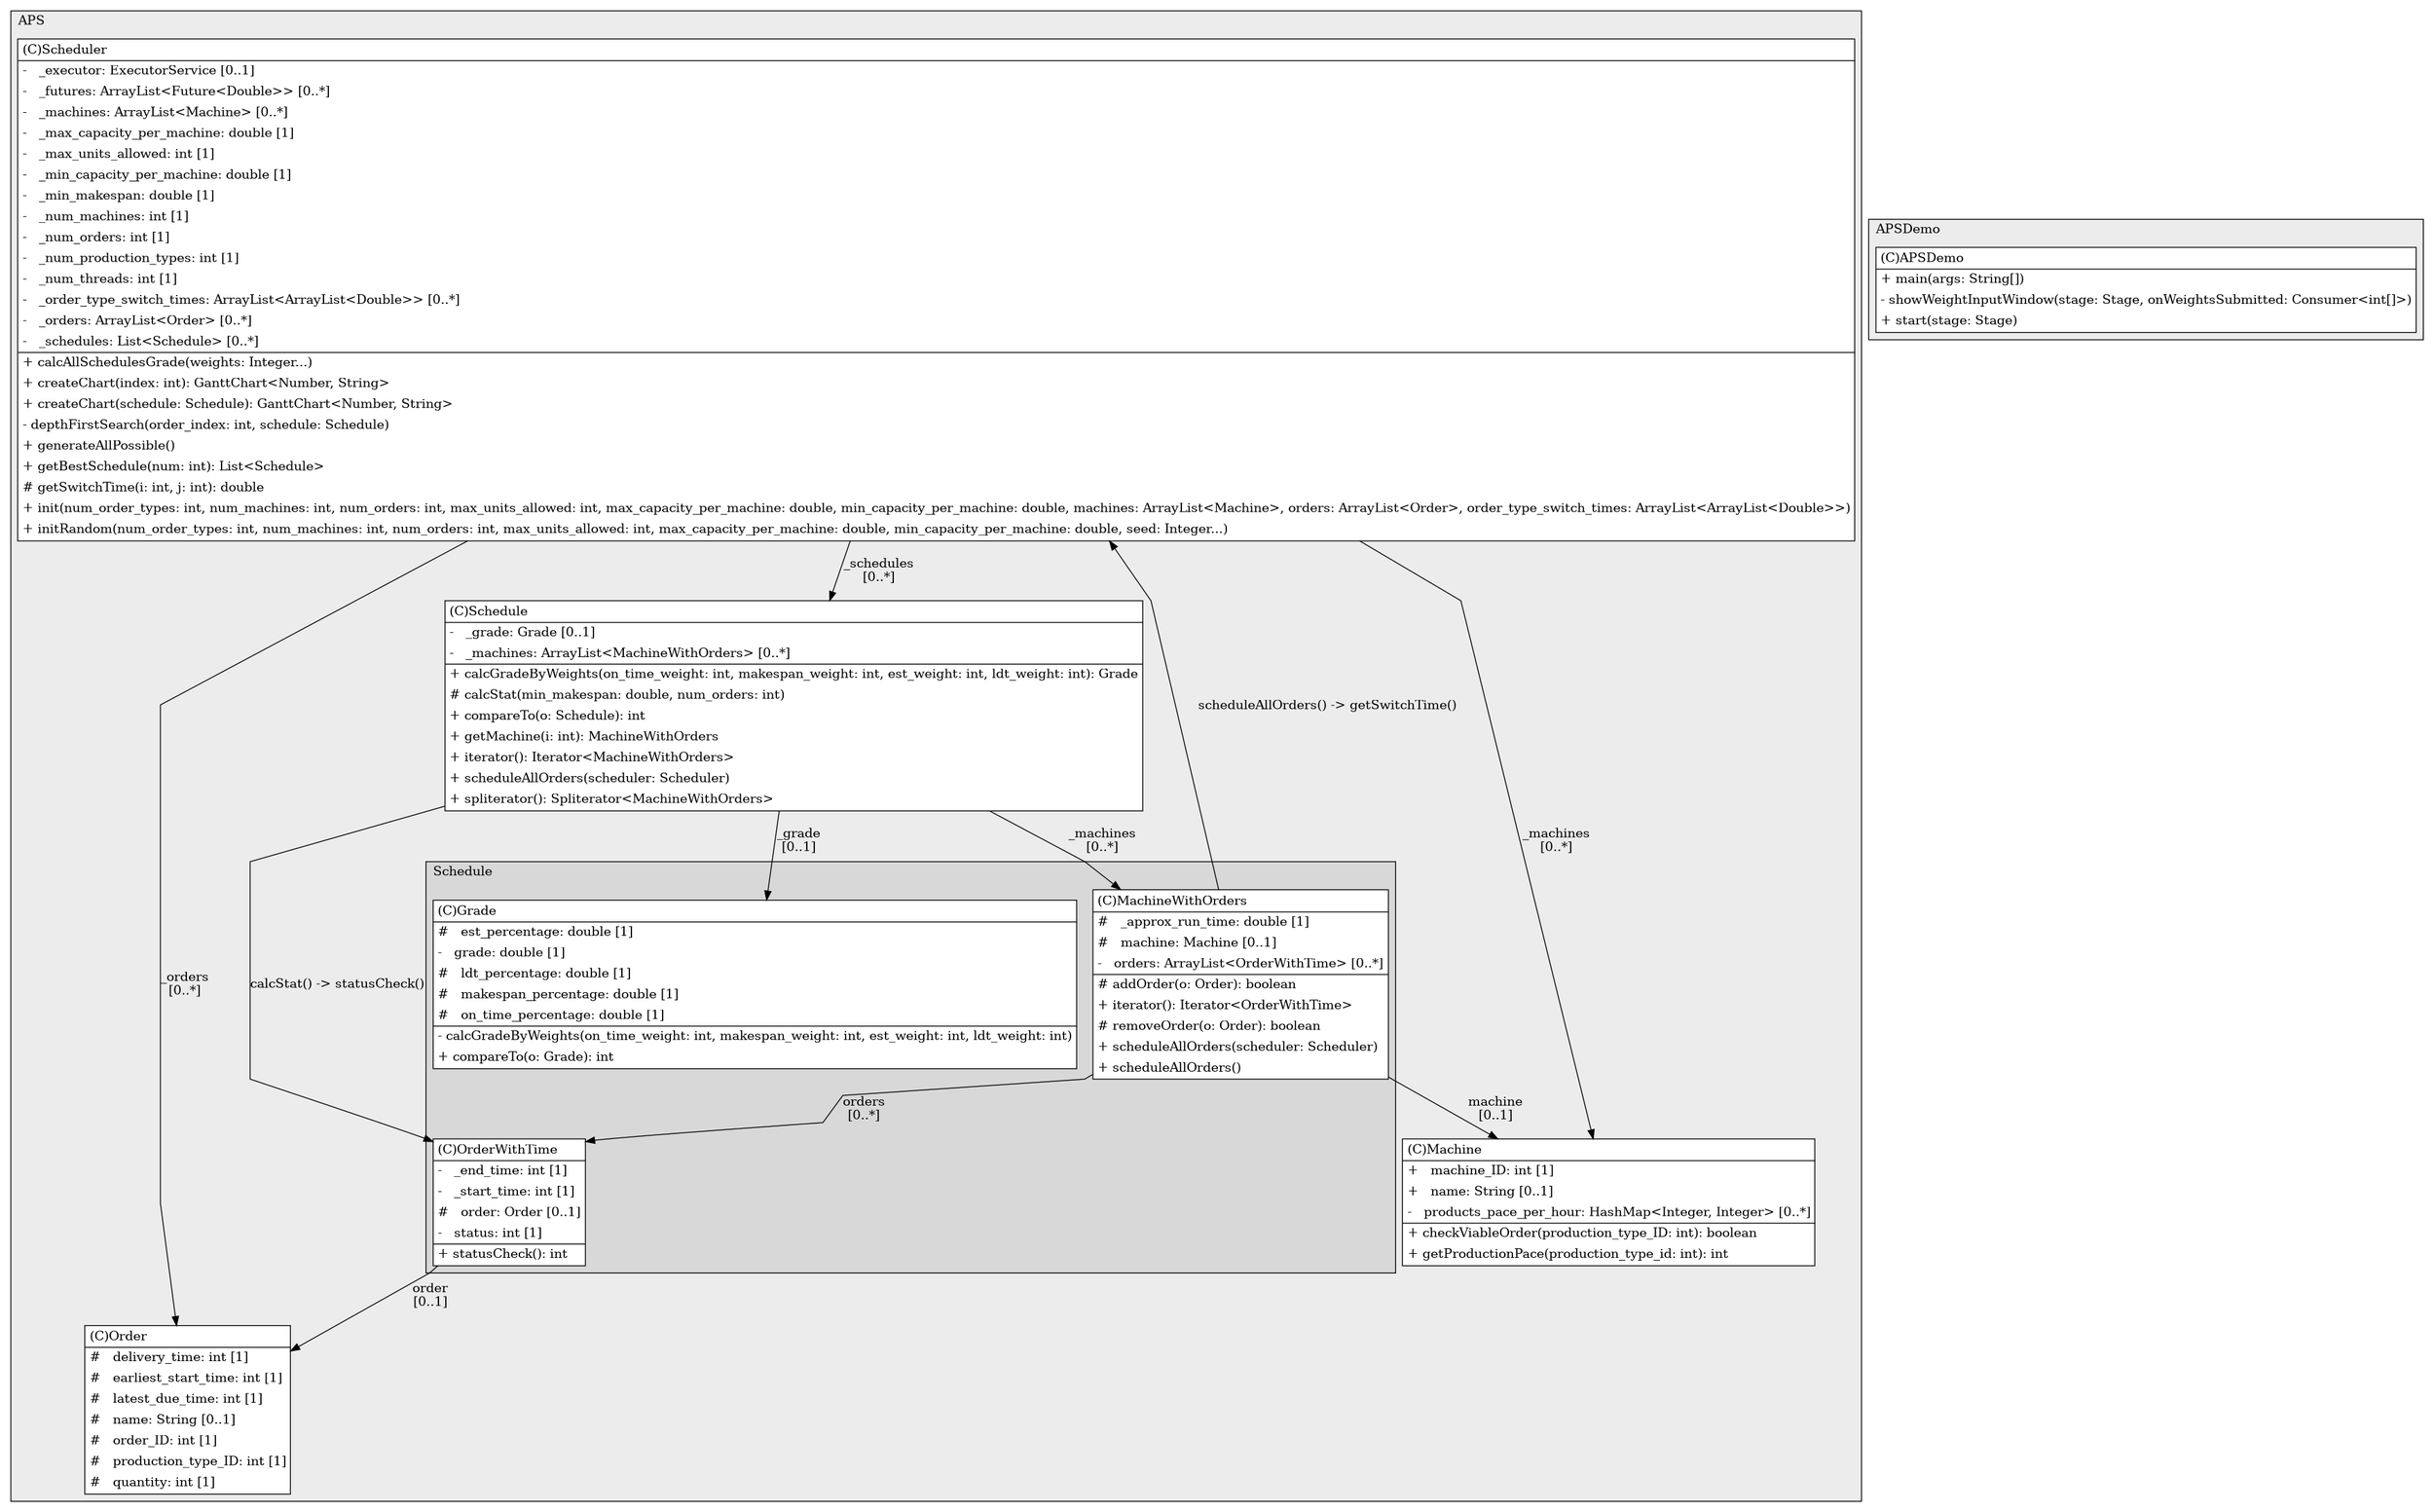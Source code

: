 @startuml

/' diagram meta data start
config=StructureConfiguration;
{
  "projectClassification": {
    "searchMode": "OpenProject", // OpenProject, AllProjects
    "includedProjects": "",
    "pathEndKeywords": "*.impl",
    "isClientPath": "",
    "isClientName": "",
    "isTestPath": "",
    "isTestName": "",
    "isMappingPath": "",
    "isMappingName": "",
    "isDataAccessPath": "",
    "isDataAccessName": "",
    "isDataStructurePath": "",
    "isDataStructureName": "",
    "isInterfaceStructuresPath": "",
    "isInterfaceStructuresName": "",
    "isEntryPointPath": "",
    "isEntryPointName": "",
    "treatFinalFieldsAsMandatory": false
  },
  "graphRestriction": {
    "classPackageExcludeFilter": "",
    "classPackageIncludeFilter": "",
    "classNameExcludeFilter": "",
    "classNameIncludeFilter": "",
    "methodNameExcludeFilter": "",
    "methodNameIncludeFilter": "",
    "removeByInheritance": "", // inheritance/annotation based filtering is done in a second step
    "removeByAnnotation": "",
    "removeByClassPackage": "", // cleanup the graph after inheritance/annotation based filtering is done
    "removeByClassName": "",
    "cutMappings": false,
    "cutEnum": true,
    "cutTests": true,
    "cutClient": true,
    "cutDataAccess": false,
    "cutInterfaceStructures": false,
    "cutDataStructures": false,
    "cutGetterAndSetter": true,
    "cutConstructors": true
  },
  "graphTraversal": {
    "forwardDepth": 6,
    "backwardDepth": 6,
    "classPackageExcludeFilter": "",
    "classPackageIncludeFilter": "",
    "classNameExcludeFilter": "",
    "classNameIncludeFilter": "",
    "methodNameExcludeFilter": "",
    "methodNameIncludeFilter": "",
    "hideMappings": false,
    "hideDataStructures": false,
    "hidePrivateMethods": true,
    "hideInterfaceCalls": true, // indirection: implementation -> interface (is hidden) -> implementation
    "onlyShowApplicationEntryPoints": false, // root node is included
    "useMethodCallsForStructureDiagram": "ForwardOnly" // ForwardOnly, BothDirections, No
  },
  "details": {
    "aggregation": "GroupByClass", // ByClass, GroupByClass, None
    "showClassGenericTypes": true,
    "showMethods": true,
    "showMethodParameterNames": true,
    "showMethodParameterTypes": true,
    "showMethodReturnType": true,
    "showPackageLevels": 2,
    "showDetailedClassStructure": true
  },
  "rootClass": "APSDemo",
  "extensionCallbackMethod": "" // qualified.class.name#methodName - signature: public static String method(String)
}
diagram meta data end '/



digraph g {
    rankdir="TB"
    splines=polyline
    

'nodes 
subgraph cluster_65028 { 
   	label=APS
	labeljust=l
	fillcolor="#ececec"
	style=filled
   
   Machine1858361680[
	label=<<TABLE BORDER="1" CELLBORDER="0" CELLPADDING="4" CELLSPACING="0">
<TR><TD ALIGN="LEFT" >(C)Machine</TD></TR>
<HR/>
<TR><TD ALIGN="LEFT" >+   machine_ID: int [1]</TD></TR>
<TR><TD ALIGN="LEFT" >+   name: String [0..1]</TD></TR>
<TR><TD ALIGN="LEFT" >-   products_pace_per_hour: HashMap&lt;Integer, Integer&gt; [0..*]</TD></TR>
<HR/>
<TR><TD ALIGN="LEFT" >+ checkViableOrder(production_type_ID: int): boolean</TD></TR>
<TR><TD ALIGN="LEFT" >+ getProductionPace(production_type_id: int): int</TD></TR>
</TABLE>>
	style=filled
	margin=0
	shape=plaintext
	fillcolor="#FFFFFF"
];

Order1858361680[
	label=<<TABLE BORDER="1" CELLBORDER="0" CELLPADDING="4" CELLSPACING="0">
<TR><TD ALIGN="LEFT" >(C)Order</TD></TR>
<HR/>
<TR><TD ALIGN="LEFT" >#   delivery_time: int [1]</TD></TR>
<TR><TD ALIGN="LEFT" >#   earliest_start_time: int [1]</TD></TR>
<TR><TD ALIGN="LEFT" >#   latest_due_time: int [1]</TD></TR>
<TR><TD ALIGN="LEFT" >#   name: String [0..1]</TD></TR>
<TR><TD ALIGN="LEFT" >#   order_ID: int [1]</TD></TR>
<TR><TD ALIGN="LEFT" >#   production_type_ID: int [1]</TD></TR>
<TR><TD ALIGN="LEFT" >#   quantity: int [1]</TD></TR>
</TABLE>>
	style=filled
	margin=0
	shape=plaintext
	fillcolor="#FFFFFF"
];

Schedule1858361680[
	label=<<TABLE BORDER="1" CELLBORDER="0" CELLPADDING="4" CELLSPACING="0">
<TR><TD ALIGN="LEFT" >(C)Schedule</TD></TR>
<HR/>
<TR><TD ALIGN="LEFT" >-   _grade: Grade [0..1]</TD></TR>
<TR><TD ALIGN="LEFT" >-   _machines: ArrayList&lt;MachineWithOrders&gt; [0..*]</TD></TR>
<HR/>
<TR><TD ALIGN="LEFT" >+ calcGradeByWeights(on_time_weight: int, makespan_weight: int, est_weight: int, ldt_weight: int): Grade</TD></TR>
<TR><TD ALIGN="LEFT" ># calcStat(min_makespan: double, num_orders: int)</TD></TR>
<TR><TD ALIGN="LEFT" >+ compareTo(o: Schedule): int</TD></TR>
<TR><TD ALIGN="LEFT" >+ getMachine(i: int): MachineWithOrders</TD></TR>
<TR><TD ALIGN="LEFT" >+ iterator(): Iterator&lt;MachineWithOrders&gt;</TD></TR>
<TR><TD ALIGN="LEFT" >+ scheduleAllOrders(scheduler: Scheduler)</TD></TR>
<TR><TD ALIGN="LEFT" >+ spliterator(): Spliterator&lt;MachineWithOrders&gt;</TD></TR>
</TABLE>>
	style=filled
	margin=0
	shape=plaintext
	fillcolor="#FFFFFF"
];

Scheduler1858361680[
	label=<<TABLE BORDER="1" CELLBORDER="0" CELLPADDING="4" CELLSPACING="0">
<TR><TD ALIGN="LEFT" >(C)Scheduler</TD></TR>
<HR/>
<TR><TD ALIGN="LEFT" >-   _executor: ExecutorService [0..1]</TD></TR>
<TR><TD ALIGN="LEFT" >-   _futures: ArrayList&lt;Future&lt;Double&gt;&gt; [0..*]</TD></TR>
<TR><TD ALIGN="LEFT" >-   _machines: ArrayList&lt;Machine&gt; [0..*]</TD></TR>
<TR><TD ALIGN="LEFT" >-   _max_capacity_per_machine: double [1]</TD></TR>
<TR><TD ALIGN="LEFT" >-   _max_units_allowed: int [1]</TD></TR>
<TR><TD ALIGN="LEFT" >-   _min_capacity_per_machine: double [1]</TD></TR>
<TR><TD ALIGN="LEFT" >-   _min_makespan: double [1]</TD></TR>
<TR><TD ALIGN="LEFT" >-   _num_machines: int [1]</TD></TR>
<TR><TD ALIGN="LEFT" >-   _num_orders: int [1]</TD></TR>
<TR><TD ALIGN="LEFT" >-   _num_production_types: int [1]</TD></TR>
<TR><TD ALIGN="LEFT" >-   _num_threads: int [1]</TD></TR>
<TR><TD ALIGN="LEFT" >-   _order_type_switch_times: ArrayList&lt;ArrayList&lt;Double&gt;&gt; [0..*]</TD></TR>
<TR><TD ALIGN="LEFT" >-   _orders: ArrayList&lt;Order&gt; [0..*]</TD></TR>
<TR><TD ALIGN="LEFT" >-   _schedules: List&lt;Schedule&gt; [0..*]</TD></TR>
<HR/>
<TR><TD ALIGN="LEFT" >+ calcAllSchedulesGrade(weights: Integer...)</TD></TR>
<TR><TD ALIGN="LEFT" >+ createChart(index: int): GanttChart&lt;Number, String&gt;</TD></TR>
<TR><TD ALIGN="LEFT" >+ createChart(schedule: Schedule): GanttChart&lt;Number, String&gt;</TD></TR>
<TR><TD ALIGN="LEFT" >- depthFirstSearch(order_index: int, schedule: Schedule)</TD></TR>
<TR><TD ALIGN="LEFT" >+ generateAllPossible()</TD></TR>
<TR><TD ALIGN="LEFT" >+ getBestSchedule(num: int): List&lt;Schedule&gt;</TD></TR>
<TR><TD ALIGN="LEFT" ># getSwitchTime(i: int, j: int): double</TD></TR>
<TR><TD ALIGN="LEFT" >+ init(num_order_types: int, num_machines: int, num_orders: int, max_units_allowed: int, max_capacity_per_machine: double, min_capacity_per_machine: double, machines: ArrayList&lt;Machine&gt;, orders: ArrayList&lt;Order&gt;, order_type_switch_times: ArrayList&lt;ArrayList&lt;Double&gt;&gt;)</TD></TR>
<TR><TD ALIGN="LEFT" >+ initRandom(num_order_types: int, num_machines: int, num_orders: int, max_units_allowed: int, max_capacity_per_machine: double, min_capacity_per_machine: double, seed: Integer...)</TD></TR>
</TABLE>>
	style=filled
	margin=0
	shape=plaintext
	fillcolor="#FFFFFF"
];

subgraph cluster_770666337 { 
   	label=Schedule
	labeljust=l
	fillcolor="#d8d8d8"
	style=filled
   
   Grade1316370379[
	label=<<TABLE BORDER="1" CELLBORDER="0" CELLPADDING="4" CELLSPACING="0">
<TR><TD ALIGN="LEFT" >(C)Grade</TD></TR>
<HR/>
<TR><TD ALIGN="LEFT" >#   est_percentage: double [1]</TD></TR>
<TR><TD ALIGN="LEFT" >-   grade: double [1]</TD></TR>
<TR><TD ALIGN="LEFT" >#   ldt_percentage: double [1]</TD></TR>
<TR><TD ALIGN="LEFT" >#   makespan_percentage: double [1]</TD></TR>
<TR><TD ALIGN="LEFT" >#   on_time_percentage: double [1]</TD></TR>
<HR/>
<TR><TD ALIGN="LEFT" >- calcGradeByWeights(on_time_weight: int, makespan_weight: int, est_weight: int, ldt_weight: int)</TD></TR>
<TR><TD ALIGN="LEFT" >+ compareTo(o: Grade): int</TD></TR>
</TABLE>>
	style=filled
	margin=0
	shape=plaintext
	fillcolor="#FFFFFF"
];

MachineWithOrders1316370379[
	label=<<TABLE BORDER="1" CELLBORDER="0" CELLPADDING="4" CELLSPACING="0">
<TR><TD ALIGN="LEFT" >(C)MachineWithOrders</TD></TR>
<HR/>
<TR><TD ALIGN="LEFT" >#   _approx_run_time: double [1]</TD></TR>
<TR><TD ALIGN="LEFT" >#   machine: Machine [0..1]</TD></TR>
<TR><TD ALIGN="LEFT" >-   orders: ArrayList&lt;OrderWithTime&gt; [0..*]</TD></TR>
<HR/>
<TR><TD ALIGN="LEFT" ># addOrder(o: Order): boolean</TD></TR>
<TR><TD ALIGN="LEFT" >+ iterator(): Iterator&lt;OrderWithTime&gt;</TD></TR>
<TR><TD ALIGN="LEFT" ># removeOrder(o: Order): boolean</TD></TR>
<TR><TD ALIGN="LEFT" >+ scheduleAllOrders(scheduler: Scheduler)</TD></TR>
<TR><TD ALIGN="LEFT" >+ scheduleAllOrders()</TD></TR>
</TABLE>>
	style=filled
	margin=0
	shape=plaintext
	fillcolor="#FFFFFF"
];

OrderWithTime1316370379[
	label=<<TABLE BORDER="1" CELLBORDER="0" CELLPADDING="4" CELLSPACING="0">
<TR><TD ALIGN="LEFT" >(C)OrderWithTime</TD></TR>
<HR/>
<TR><TD ALIGN="LEFT" >-   _end_time: int [1]</TD></TR>
<TR><TD ALIGN="LEFT" >-   _start_time: int [1]</TD></TR>
<TR><TD ALIGN="LEFT" >#   order: Order [0..1]</TD></TR>
<TR><TD ALIGN="LEFT" >-   status: int [1]</TD></TR>
<HR/>
<TR><TD ALIGN="LEFT" >+ statusCheck(): int</TD></TR>
</TABLE>>
	style=filled
	margin=0
	shape=plaintext
	fillcolor="#FFFFFF"
];
} 
} 

subgraph cluster_72692217 { 
   	label=APSDemo
	labeljust=l
	fillcolor="#ececec"
	style=filled
   
   APSDemo72692217[
	label=<<TABLE BORDER="1" CELLBORDER="0" CELLPADDING="4" CELLSPACING="0">
<TR><TD ALIGN="LEFT" >(C)APSDemo</TD></TR>
<HR/>
<TR><TD ALIGN="LEFT" >+ main(args: String[])</TD></TR>
<TR><TD ALIGN="LEFT" >- showWeightInputWindow(stage: Stage, onWeightsSubmitted: Consumer&lt;int[]&gt;)</TD></TR>
<TR><TD ALIGN="LEFT" >+ start(stage: Stage)</TD></TR>
</TABLE>>
	style=filled
	margin=0
	shape=plaintext
	fillcolor="#FFFFFF"
];
} 

'edges    
MachineWithOrders1316370379 -> Machine1858361680[label="machine
[0..1]"];
MachineWithOrders1316370379 -> OrderWithTime1316370379[label="orders
[0..*]"];
MachineWithOrders1316370379 -> Scheduler1858361680[label="scheduleAllOrders() -> getSwitchTime()"];
OrderWithTime1316370379 -> Order1858361680[label="order
[0..1]"];
Schedule1858361680 -> Grade1316370379[label="_grade
[0..1]"];
Schedule1858361680 -> MachineWithOrders1316370379[label="_machines
[0..*]"];
Schedule1858361680 -> OrderWithTime1316370379[label="calcStat() -> statusCheck()"];
Scheduler1858361680 -> Machine1858361680[label="_machines
[0..*]"];
Scheduler1858361680 -> Order1858361680[label="_orders
[0..*]"];
Scheduler1858361680 -> Schedule1858361680[label="_schedules
[0..*]"];
    
}
@enduml
